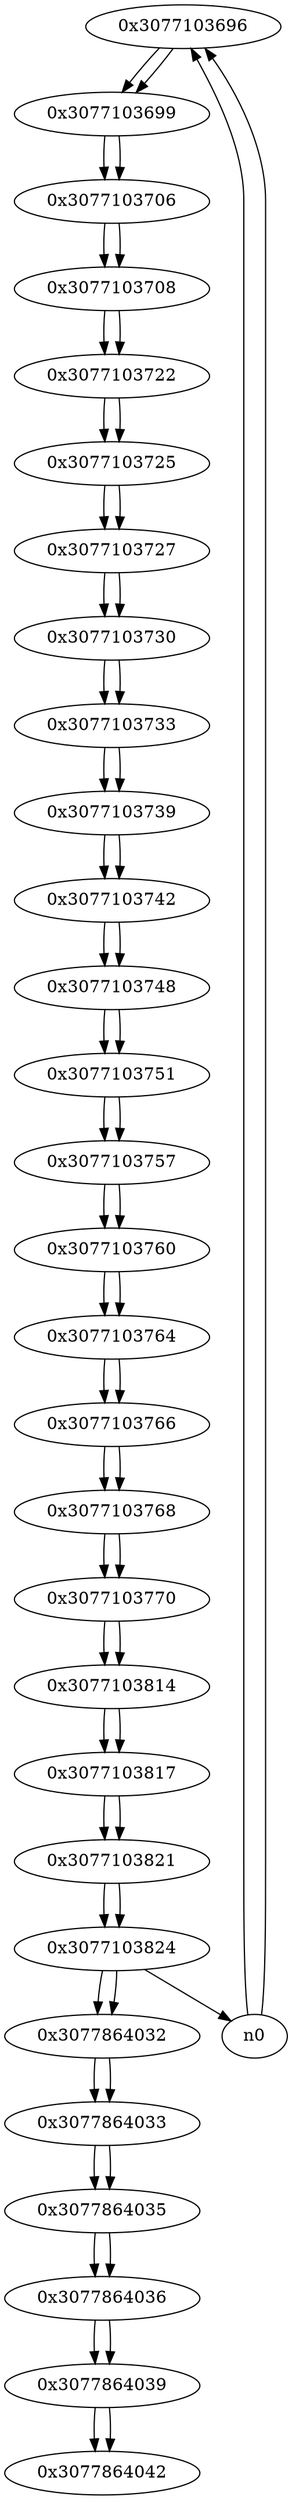 digraph G{
/* nodes */
  n1 [label="0x3077103696"]
  n2 [label="0x3077103699"]
  n3 [label="0x3077103706"]
  n4 [label="0x3077103708"]
  n5 [label="0x3077103722"]
  n6 [label="0x3077103725"]
  n7 [label="0x3077103727"]
  n8 [label="0x3077103730"]
  n9 [label="0x3077103733"]
  n10 [label="0x3077103739"]
  n11 [label="0x3077103742"]
  n12 [label="0x3077103748"]
  n13 [label="0x3077103751"]
  n14 [label="0x3077103757"]
  n15 [label="0x3077103760"]
  n16 [label="0x3077103764"]
  n17 [label="0x3077103766"]
  n18 [label="0x3077103768"]
  n19 [label="0x3077103770"]
  n20 [label="0x3077103814"]
  n21 [label="0x3077103817"]
  n22 [label="0x3077103821"]
  n23 [label="0x3077103824"]
  n24 [label="0x3077864032"]
  n25 [label="0x3077864033"]
  n26 [label="0x3077864035"]
  n27 [label="0x3077864036"]
  n28 [label="0x3077864039"]
  n29 [label="0x3077864042"]
/* edges */
n1 -> n2;
n0 -> n1;
n0 -> n1;
n2 -> n3;
n1 -> n2;
n3 -> n4;
n2 -> n3;
n4 -> n5;
n3 -> n4;
n5 -> n6;
n4 -> n5;
n6 -> n7;
n5 -> n6;
n7 -> n8;
n6 -> n7;
n8 -> n9;
n7 -> n8;
n9 -> n10;
n8 -> n9;
n10 -> n11;
n9 -> n10;
n11 -> n12;
n10 -> n11;
n12 -> n13;
n11 -> n12;
n13 -> n14;
n12 -> n13;
n14 -> n15;
n13 -> n14;
n15 -> n16;
n14 -> n15;
n16 -> n17;
n15 -> n16;
n17 -> n18;
n16 -> n17;
n18 -> n19;
n17 -> n18;
n19 -> n20;
n18 -> n19;
n20 -> n21;
n19 -> n20;
n21 -> n22;
n20 -> n21;
n22 -> n23;
n21 -> n22;
n23 -> n0;
n23 -> n24;
n22 -> n23;
n24 -> n25;
n23 -> n24;
n25 -> n26;
n24 -> n25;
n26 -> n27;
n25 -> n26;
n27 -> n28;
n26 -> n27;
n28 -> n29;
n27 -> n28;
n28 -> n29;
}
